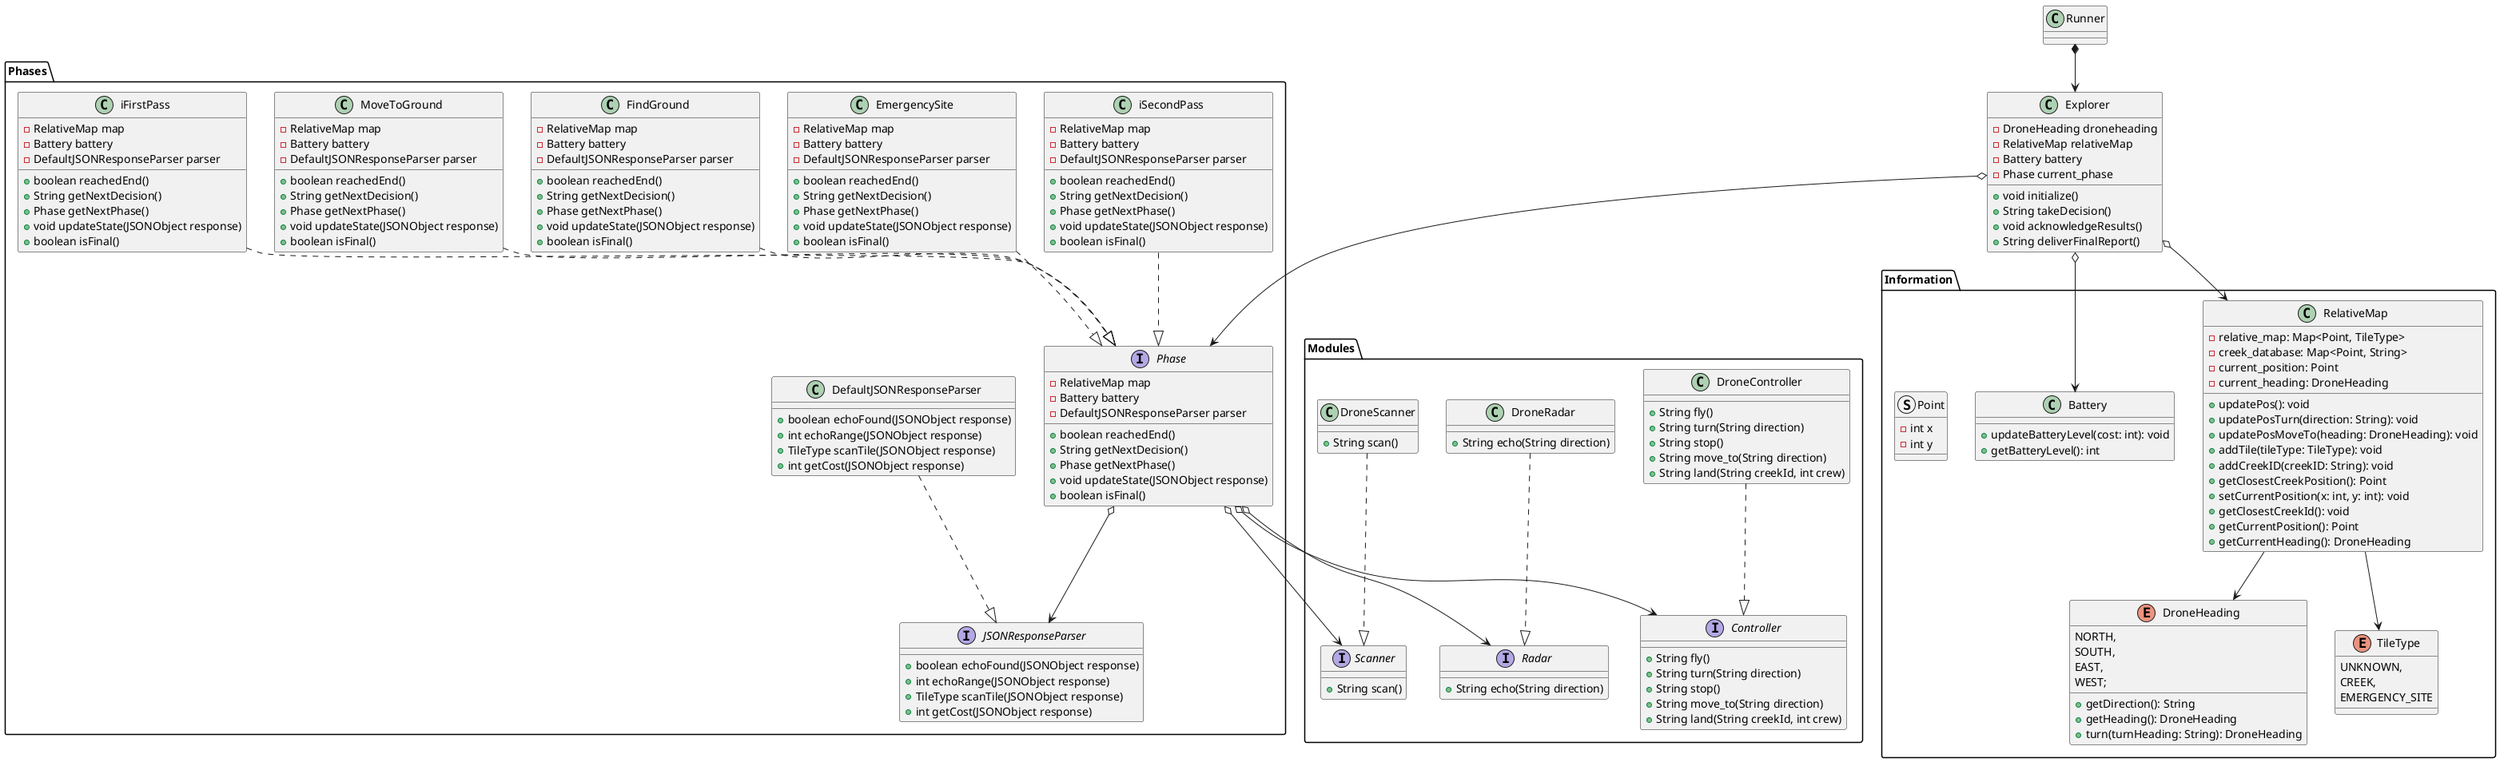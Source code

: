 @startuml ClassDiagram

package Phases {
    Interface Phase {
        -RelativeMap map
        -Battery battery
        -DefaultJSONResponseParser parser
        +boolean reachedEnd()
        +String getNextDecision()
        +Phase getNextPhase()
        +void updateState(JSONObject response)
        +boolean isFinal()
    }


    Class FindGround {
        -RelativeMap map
        -Battery battery
        -DefaultJSONResponseParser parser
        +boolean reachedEnd()
        +String getNextDecision()
        +Phase getNextPhase()
        +void updateState(JSONObject response)
        +boolean isFinal()

    }

    Class MoveToGround {
        -RelativeMap map
        -Battery battery
        -DefaultJSONResponseParser parser
        +boolean reachedEnd()
        +String getNextDecision()
        +Phase getNextPhase()
        +void updateState(JSONObject response)
        +boolean isFinal()

    }

    Class iFirstPass {
        -RelativeMap map
        -Battery battery
        -DefaultJSONResponseParser parser
        +boolean reachedEnd()
        +String getNextDecision()
        +Phase getNextPhase()
        +void updateState(JSONObject response)
        +boolean isFinal()

    }

    Class iSecondPass {
        -RelativeMap map
        -Battery battery
        -DefaultJSONResponseParser parser
        +boolean reachedEnd()
        +String getNextDecision()
        +Phase getNextPhase()
        +void updateState(JSONObject response)
        +boolean isFinal()

    }

    class EmergencySite {
        -RelativeMap map
        -Battery battery
        -DefaultJSONResponseParser parser
        +boolean reachedEnd()
        +String getNextDecision()
        +Phase getNextPhase()
        +void updateState(JSONObject response)
        +boolean isFinal()

    }
    Interface JSONResponseParser {
        +boolean echoFound(JSONObject response)
        +int echoRange(JSONObject response)
        +TileType scanTile(JSONObject response)
        +int getCost(JSONObject response)
    }

    Class DefaultJSONResponseParser {
        +boolean echoFound(JSONObject response)
        +int echoRange(JSONObject response)
        +TileType scanTile(JSONObject response)
        +int getCost(JSONObject response)
    }
}




package Information {
    
    enum DroneHeading {
        NORTH,
        SOUTH,
        EAST,
        WEST;
        + getDirection(): String
        + getHeading(): DroneHeading
        + turn(turnHeading: String): DroneHeading
    }

    enum TileType {
        UNKNOWN,
        CREEK,
        EMERGENCY_SITE
    }

    class RelativeMap {
        - relative_map: Map<Point, TileType>
        - creek_database: Map<Point, String>
        - current_position: Point
        - current_heading: DroneHeading
        + updatePos(): void
        + updatePosTurn(direction: String): void
        + updatePosMoveTo(heading: DroneHeading): void
        + addTile(tileType: TileType): void
        + addCreekID(creekID: String): void
        + getClosestCreekPosition(): Point
        + setCurrentPosition(x: int, y: int): void
        + getClosestCreekId(): void
        + getCurrentPosition(): Point
        + getCurrentHeading(): DroneHeading
    }

    class Battery {
        + updateBatteryLevel(cost: int): void
        + getBatteryLevel(): int
    }

    struct Point {
        -int x
        -int y
    }


}


class Runner

class Explorer {
    -DroneHeading droneheading
    -RelativeMap relativeMap
    -Battery battery
    -Phase current_phase
    +void initialize()
    +String takeDecision()
    +void acknowledgeResults()
    +String deliverFinalReport()
}



package Modules {
    Interface Controller {
        +String fly()
        +String turn(String direction)
        +String stop()
        +String move_to(String direction)
        +String land(String creekId, int crew)

    }

    Interface Radar {
        +String echo(String direction)

    }

    Interface Scanner {
        +String scan()

    }
    Class DroneController {
        +String fly()
        +String turn(String direction)
        +String stop()
        +String move_to(String direction)
        +String land(String creekId, int crew)

    }

    Class DroneRadar {
        +String echo(String direction)

    }

    Class DroneScanner {
        +String scan()

    }

}

DefaultJSONResponseParser ..|> JSONResponseParser

FindGround ..|> Phase
MoveToGround ..|> Phase
iFirstPass ..|> Phase
iSecondPass ..|> Phase
EmergencySite ..|> Phase

Phase o--> JSONResponseParser
Phase o--> Scanner
Phase o--> Radar 
Phase o--> Controller

Explorer o--> Phase
Explorer o--> RelativeMap
Explorer o--> Battery

RelativeMap --> DroneHeading
RelativeMap --> TileType

Runner *--> Explorer


DroneController ..|> Controller
DroneRadar ..|> Radar
DroneScanner ..|> Scanner



@enduml